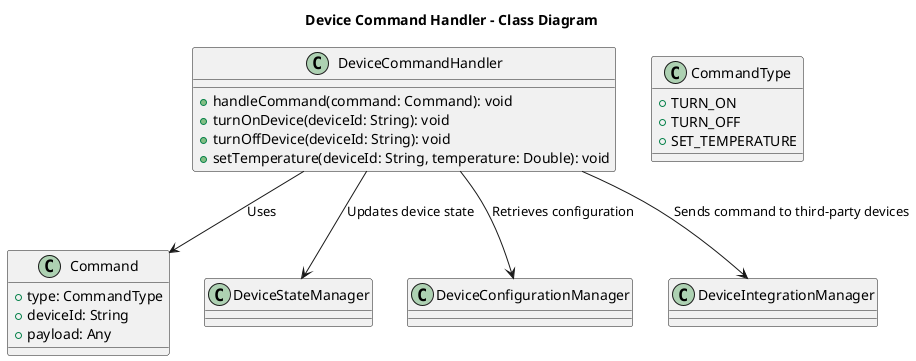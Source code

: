 @startuml
title Device Command Handler - Class Diagram

class DeviceCommandHandler {
  +handleCommand(command: Command): void
  +turnOnDevice(deviceId: String): void
  +turnOffDevice(deviceId: String): void
  +setTemperature(deviceId: String, temperature: Double): void
}

class Command {
  +type: CommandType
  +deviceId: String
  +payload: Any
}

class CommandType {
  +TURN_ON
  +TURN_OFF
  +SET_TEMPERATURE
}

DeviceCommandHandler --> Command : Uses
DeviceCommandHandler --> DeviceStateManager : Updates device state
DeviceCommandHandler --> DeviceConfigurationManager : Retrieves configuration
DeviceCommandHandler --> DeviceIntegrationManager : Sends command to third-party devices
@enduml
